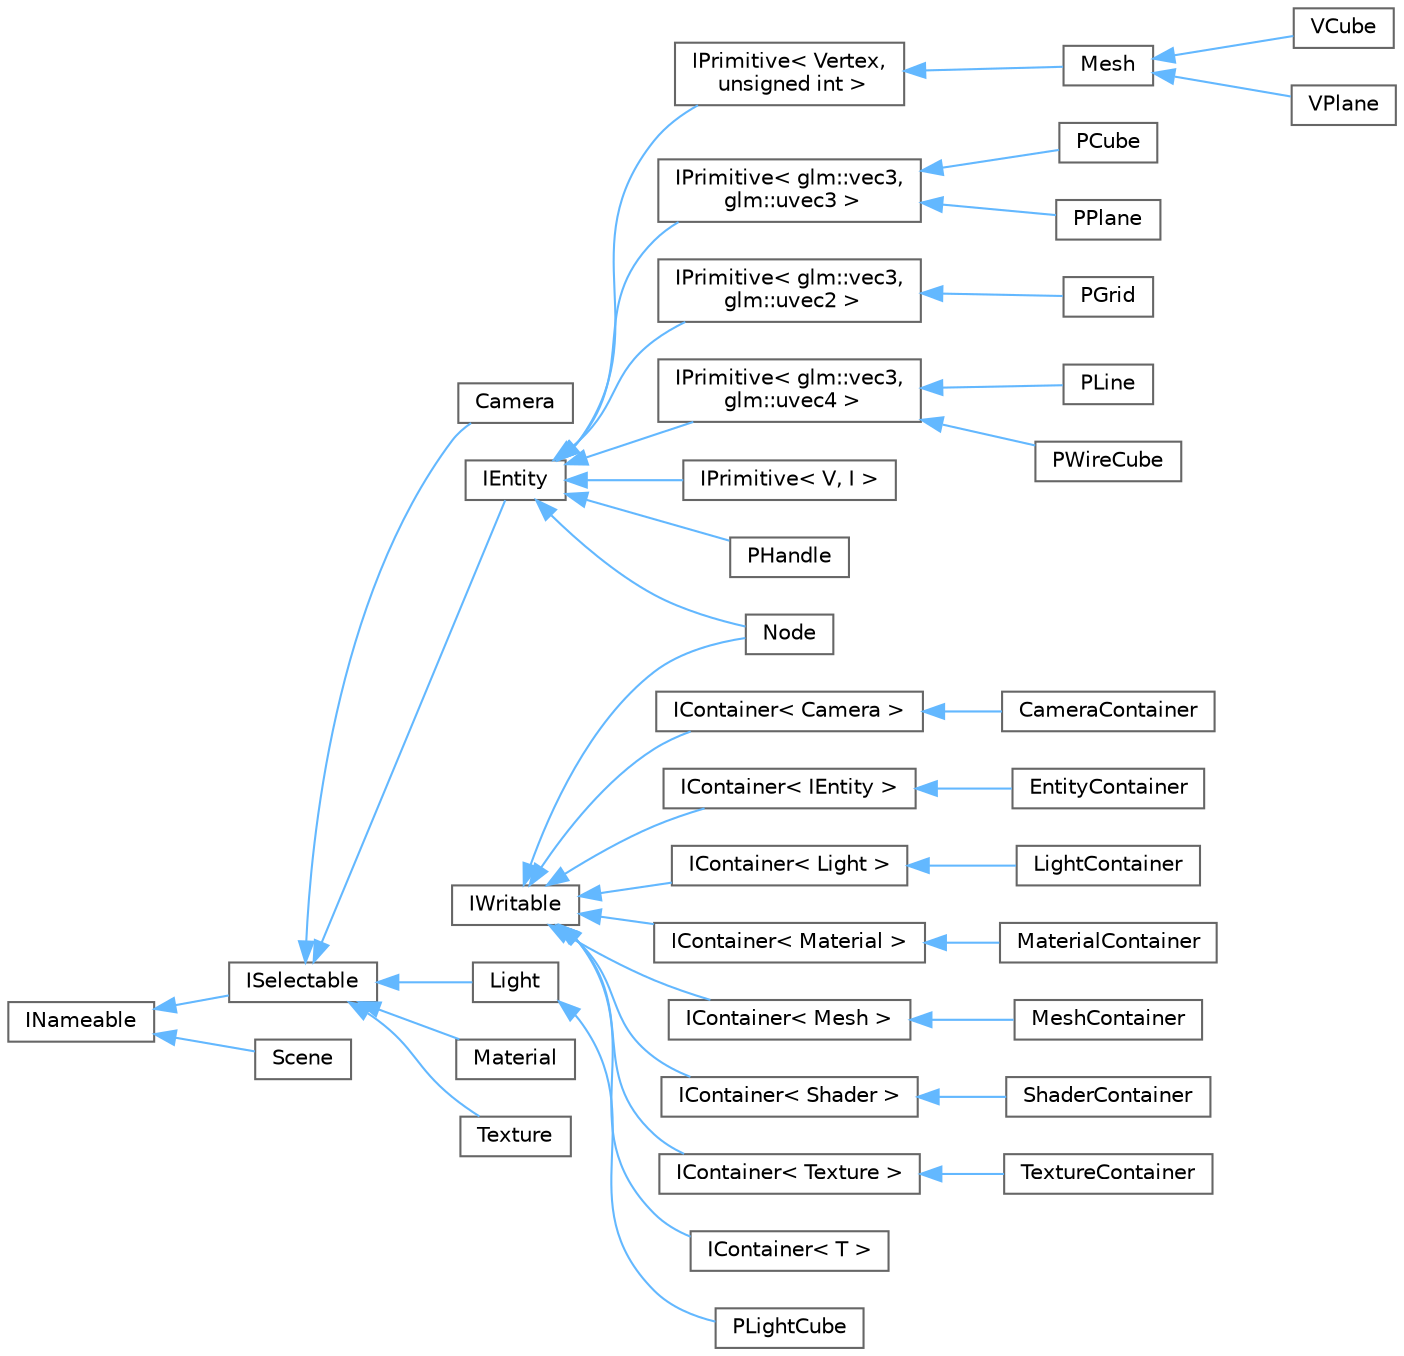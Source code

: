 digraph "Graphical Class Hierarchy"
{
 // LATEX_PDF_SIZE
  bgcolor="transparent";
  edge [fontname=Helvetica,fontsize=10,labelfontname=Helvetica,labelfontsize=10];
  node [fontname=Helvetica,fontsize=10,shape=box,height=0.2,width=0.4];
  rankdir="LR";
  Node0 [id="Node000000",label="INameable",height=0.2,width=0.4,color="grey40", fillcolor="white", style="filled",URL="$class_i_nameable.html",tooltip="An object that keeps track of its name and scope."];
  Node0 -> Node1 [id="edge23_Node000000_Node000001",dir="back",color="steelblue1",style="solid",tooltip=" "];
  Node1 [id="Node000001",label="ISelectable",height=0.2,width=0.4,color="grey40", fillcolor="white", style="filled",URL="$class_i_selectable.html",tooltip="Interface for all items that can be selected to be viewed in the inspector."];
  Node1 -> Node2 [id="edge24_Node000001_Node000002",dir="back",color="steelblue1",style="solid",tooltip=" "];
  Node2 [id="Node000002",label="Camera",height=0.2,width=0.4,color="grey40", fillcolor="white", style="filled",URL="$class_camera.html",tooltip=" "];
  Node1 -> Node3 [id="edge25_Node000001_Node000003",dir="back",color="steelblue1",style="solid",tooltip=" "];
  Node3 [id="Node000003",label="IEntity",height=0.2,width=0.4,color="grey40", fillcolor="white", style="filled",URL="$class_i_entity.html",tooltip=" "];
  Node3 -> Node4 [id="edge26_Node000003_Node000004",dir="back",color="steelblue1",style="solid",tooltip=" "];
  Node4 [id="Node000004",label="IPrimitive\< Vertex,\l unsigned int \>",height=0.2,width=0.4,color="grey40", fillcolor="white", style="filled",URL="$class_i_primitive.html",tooltip=" "];
  Node4 -> Node5 [id="edge27_Node000004_Node000005",dir="back",color="steelblue1",style="solid",tooltip=" "];
  Node5 [id="Node000005",label="Mesh",height=0.2,width=0.4,color="grey40", fillcolor="white", style="filled",URL="$class_mesh.html",tooltip=" "];
  Node5 -> Node6 [id="edge28_Node000005_Node000006",dir="back",color="steelblue1",style="solid",tooltip=" "];
  Node6 [id="Node000006",label="VCube",height=0.2,width=0.4,color="grey40", fillcolor="white", style="filled",URL="$class_v_cube.html",tooltip=" "];
  Node5 -> Node7 [id="edge29_Node000005_Node000007",dir="back",color="steelblue1",style="solid",tooltip=" "];
  Node7 [id="Node000007",label="VPlane",height=0.2,width=0.4,color="grey40", fillcolor="white", style="filled",URL="$class_v_plane.html",tooltip=" "];
  Node3 -> Node8 [id="edge30_Node000003_Node000008",dir="back",color="steelblue1",style="solid",tooltip=" "];
  Node8 [id="Node000008",label="IPrimitive\< glm::vec3,\l glm::uvec3 \>",height=0.2,width=0.4,color="grey40", fillcolor="white", style="filled",URL="$class_i_primitive.html",tooltip=" "];
  Node8 -> Node9 [id="edge31_Node000008_Node000009",dir="back",color="steelblue1",style="solid",tooltip=" "];
  Node9 [id="Node000009",label="PCube",height=0.2,width=0.4,color="grey40", fillcolor="white", style="filled",URL="$class_p_cube.html",tooltip=" "];
  Node8 -> Node10 [id="edge32_Node000008_Node000010",dir="back",color="steelblue1",style="solid",tooltip=" "];
  Node10 [id="Node000010",label="PPlane",height=0.2,width=0.4,color="grey40", fillcolor="white", style="filled",URL="$class_p_plane.html",tooltip=" "];
  Node3 -> Node11 [id="edge33_Node000003_Node000011",dir="back",color="steelblue1",style="solid",tooltip=" "];
  Node11 [id="Node000011",label="IPrimitive\< glm::vec3,\l glm::uvec2 \>",height=0.2,width=0.4,color="grey40", fillcolor="white", style="filled",URL="$class_i_primitive.html",tooltip=" "];
  Node11 -> Node12 [id="edge34_Node000011_Node000012",dir="back",color="steelblue1",style="solid",tooltip=" "];
  Node12 [id="Node000012",label="PGrid",height=0.2,width=0.4,color="grey40", fillcolor="white", style="filled",URL="$class_p_grid.html",tooltip=" "];
  Node3 -> Node13 [id="edge35_Node000003_Node000013",dir="back",color="steelblue1",style="solid",tooltip=" "];
  Node13 [id="Node000013",label="IPrimitive\< glm::vec3,\l glm::uvec4 \>",height=0.2,width=0.4,color="grey40", fillcolor="white", style="filled",URL="$class_i_primitive.html",tooltip=" "];
  Node13 -> Node14 [id="edge36_Node000013_Node000014",dir="back",color="steelblue1",style="solid",tooltip=" "];
  Node14 [id="Node000014",label="PLine",height=0.2,width=0.4,color="grey40", fillcolor="white", style="filled",URL="$class_p_line.html",tooltip=" "];
  Node13 -> Node15 [id="edge37_Node000013_Node000015",dir="back",color="steelblue1",style="solid",tooltip=" "];
  Node15 [id="Node000015",label="PWireCube",height=0.2,width=0.4,color="grey40", fillcolor="white", style="filled",URL="$class_p_wire_cube.html",tooltip=" "];
  Node3 -> Node16 [id="edge38_Node000003_Node000016",dir="back",color="steelblue1",style="solid",tooltip=" "];
  Node16 [id="Node000016",label="IPrimitive\< V, I \>",height=0.2,width=0.4,color="grey40", fillcolor="white", style="filled",URL="$class_i_primitive.html",tooltip=" "];
  Node3 -> Node17 [id="edge39_Node000003_Node000017",dir="back",color="steelblue1",style="solid",tooltip=" "];
  Node17 [id="Node000017",label="Node",height=0.2,width=0.4,color="grey40", fillcolor="white", style="filled",URL="$class_node.html",tooltip="Node used to group together other nodes and meshes in a scene."];
  Node3 -> Node34 [id="edge40_Node000003_Node000034",dir="back",color="steelblue1",style="solid",tooltip=" "];
  Node34 [id="Node000034",label="PHandle",height=0.2,width=0.4,color="grey40", fillcolor="white", style="filled",URL="$class_p_handle.html",tooltip=" "];
  Node1 -> Node35 [id="edge41_Node000001_Node000035",dir="back",color="steelblue1",style="solid",tooltip=" "];
  Node35 [id="Node000035",label="Light",height=0.2,width=0.4,color="grey40", fillcolor="white", style="filled",URL="$class_light.html",tooltip=" "];
  Node35 -> Node36 [id="edge42_Node000035_Node000036",dir="back",color="steelblue1",style="solid",tooltip=" "];
  Node36 [id="Node000036",label="PLightCube",height=0.2,width=0.4,color="grey40", fillcolor="white", style="filled",URL="$class_p_light_cube.html",tooltip=" "];
  Node1 -> Node37 [id="edge43_Node000001_Node000037",dir="back",color="steelblue1",style="solid",tooltip=" "];
  Node37 [id="Node000037",label="Material",height=0.2,width=0.4,color="grey40", fillcolor="white", style="filled",URL="$class_material.html",tooltip="Class that stores all texture and render information for a material."];
  Node1 -> Node38 [id="edge44_Node000001_Node000038",dir="back",color="steelblue1",style="solid",tooltip=" "];
  Node38 [id="Node000038",label="Texture",height=0.2,width=0.4,color="grey40", fillcolor="white", style="filled",URL="$struct_texture.html",tooltip="A structure that stores a texture file that has been read into the OpenGL context."];
  Node0 -> Node39 [id="edge45_Node000000_Node000039",dir="back",color="steelblue1",style="solid",tooltip=" "];
  Node39 [id="Node000039",label="Scene",height=0.2,width=0.4,color="grey40", fillcolor="white", style="filled",URL="$class_scene.html",tooltip=" "];
  Node18 [id="Node000018",label="IWritable",height=0.2,width=0.4,color="grey40", fillcolor="white", style="filled",URL="$class_i_writable.html",tooltip=" "];
  Node18 -> Node19 [id="edge46_Node000018_Node000019",dir="back",color="steelblue1",style="solid",tooltip=" "];
  Node19 [id="Node000019",label="IContainer\< Camera \>",height=0.2,width=0.4,color="grey40", fillcolor="white", style="filled",URL="$class_i_container.html",tooltip=" "];
  Node19 -> Node20 [id="edge47_Node000019_Node000020",dir="back",color="steelblue1",style="solid",tooltip=" "];
  Node20 [id="Node000020",label="CameraContainer",height=0.2,width=0.4,color="grey40", fillcolor="white", style="filled",URL="$class_camera_container.html",tooltip=" "];
  Node18 -> Node21 [id="edge48_Node000018_Node000021",dir="back",color="steelblue1",style="solid",tooltip=" "];
  Node21 [id="Node000021",label="IContainer\< IEntity \>",height=0.2,width=0.4,color="grey40", fillcolor="white", style="filled",URL="$class_i_container.html",tooltip=" "];
  Node21 -> Node22 [id="edge49_Node000021_Node000022",dir="back",color="steelblue1",style="solid",tooltip=" "];
  Node22 [id="Node000022",label="EntityContainer",height=0.2,width=0.4,color="grey40", fillcolor="white", style="filled",URL="$class_entity_container.html",tooltip=" "];
  Node18 -> Node23 [id="edge50_Node000018_Node000023",dir="back",color="steelblue1",style="solid",tooltip=" "];
  Node23 [id="Node000023",label="IContainer\< Light \>",height=0.2,width=0.4,color="grey40", fillcolor="white", style="filled",URL="$class_i_container.html",tooltip=" "];
  Node23 -> Node24 [id="edge51_Node000023_Node000024",dir="back",color="steelblue1",style="solid",tooltip=" "];
  Node24 [id="Node000024",label="LightContainer",height=0.2,width=0.4,color="grey40", fillcolor="white", style="filled",URL="$class_light_container.html",tooltip=" "];
  Node18 -> Node25 [id="edge52_Node000018_Node000025",dir="back",color="steelblue1",style="solid",tooltip=" "];
  Node25 [id="Node000025",label="IContainer\< Material \>",height=0.2,width=0.4,color="grey40", fillcolor="white", style="filled",URL="$class_i_container.html",tooltip=" "];
  Node25 -> Node26 [id="edge53_Node000025_Node000026",dir="back",color="steelblue1",style="solid",tooltip=" "];
  Node26 [id="Node000026",label="MaterialContainer",height=0.2,width=0.4,color="grey40", fillcolor="white", style="filled",URL="$class_material_container.html",tooltip=" "];
  Node18 -> Node27 [id="edge54_Node000018_Node000027",dir="back",color="steelblue1",style="solid",tooltip=" "];
  Node27 [id="Node000027",label="IContainer\< Mesh \>",height=0.2,width=0.4,color="grey40", fillcolor="white", style="filled",URL="$class_i_container.html",tooltip=" "];
  Node27 -> Node28 [id="edge55_Node000027_Node000028",dir="back",color="steelblue1",style="solid",tooltip=" "];
  Node28 [id="Node000028",label="MeshContainer",height=0.2,width=0.4,color="grey40", fillcolor="white", style="filled",URL="$class_mesh_container.html",tooltip=" "];
  Node18 -> Node29 [id="edge56_Node000018_Node000029",dir="back",color="steelblue1",style="solid",tooltip=" "];
  Node29 [id="Node000029",label="IContainer\< Shader \>",height=0.2,width=0.4,color="grey40", fillcolor="white", style="filled",URL="$class_i_container.html",tooltip=" "];
  Node29 -> Node30 [id="edge57_Node000029_Node000030",dir="back",color="steelblue1",style="solid",tooltip=" "];
  Node30 [id="Node000030",label="ShaderContainer",height=0.2,width=0.4,color="grey40", fillcolor="white", style="filled",URL="$class_shader_container.html",tooltip=" "];
  Node18 -> Node31 [id="edge58_Node000018_Node000031",dir="back",color="steelblue1",style="solid",tooltip=" "];
  Node31 [id="Node000031",label="IContainer\< Texture \>",height=0.2,width=0.4,color="grey40", fillcolor="white", style="filled",URL="$class_i_container.html",tooltip=" "];
  Node31 -> Node32 [id="edge59_Node000031_Node000032",dir="back",color="steelblue1",style="solid",tooltip=" "];
  Node32 [id="Node000032",label="TextureContainer",height=0.2,width=0.4,color="grey40", fillcolor="white", style="filled",URL="$class_texture_container.html",tooltip=" "];
  Node18 -> Node33 [id="edge60_Node000018_Node000033",dir="back",color="steelblue1",style="solid",tooltip=" "];
  Node33 [id="Node000033",label="IContainer\< T \>",height=0.2,width=0.4,color="grey40", fillcolor="white", style="filled",URL="$class_i_container.html",tooltip="Container class for storing key value pairs. Should not be instantiated directly, but should be overr..."];
  Node18 -> Node17 [id="edge61_Node000018_Node000017",dir="back",color="steelblue1",style="solid",tooltip=" "];
}
